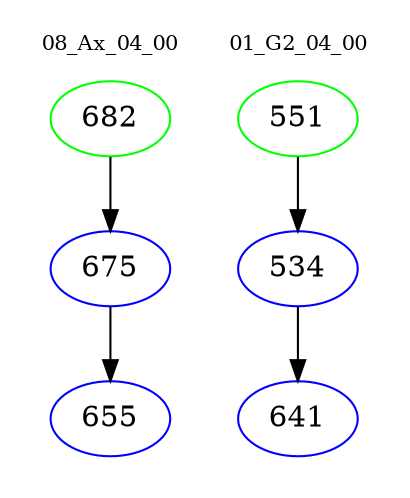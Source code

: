digraph{
subgraph cluster_0 {
color = white
label = "08_Ax_04_00";
fontsize=10;
T0_682 [label="682", color="green"]
T0_682 -> T0_675 [color="black"]
T0_675 [label="675", color="blue"]
T0_675 -> T0_655 [color="black"]
T0_655 [label="655", color="blue"]
}
subgraph cluster_1 {
color = white
label = "01_G2_04_00";
fontsize=10;
T1_551 [label="551", color="green"]
T1_551 -> T1_534 [color="black"]
T1_534 [label="534", color="blue"]
T1_534 -> T1_641 [color="black"]
T1_641 [label="641", color="blue"]
}
}
